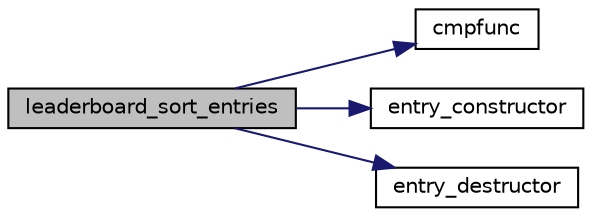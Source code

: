 digraph "leaderboard_sort_entries"
{
 // LATEX_PDF_SIZE
  edge [fontname="Helvetica",fontsize="10",labelfontname="Helvetica",labelfontsize="10"];
  node [fontname="Helvetica",fontsize="10",shape=record];
  rankdir="LR";
  Node1 [label="leaderboard_sort_entries",height=0.2,width=0.4,color="black", fillcolor="grey75", style="filled", fontcolor="black",tooltip=" "];
  Node1 -> Node2 [color="midnightblue",fontsize="10",style="solid",fontname="Helvetica"];
  Node2 [label="cmpfunc",height=0.2,width=0.4,color="black", fillcolor="white", style="filled",URL="$leaderboard_8c.html#a4ffbd7d116c633fda2c1957ca42cadb9",tooltip=" "];
  Node1 -> Node3 [color="midnightblue",fontsize="10",style="solid",fontname="Helvetica"];
  Node3 [label="entry_constructor",height=0.2,width=0.4,color="black", fillcolor="white", style="filled",URL="$group__leaderboard.html#gae033941005a093768579bba72a700e8a",tooltip=" "];
  Node1 -> Node4 [color="midnightblue",fontsize="10",style="solid",fontname="Helvetica"];
  Node4 [label="entry_destructor",height=0.2,width=0.4,color="black", fillcolor="white", style="filled",URL="$group__leaderboard.html#ga1bad7f798c823381d3dead1e418ba825",tooltip=" "];
}
